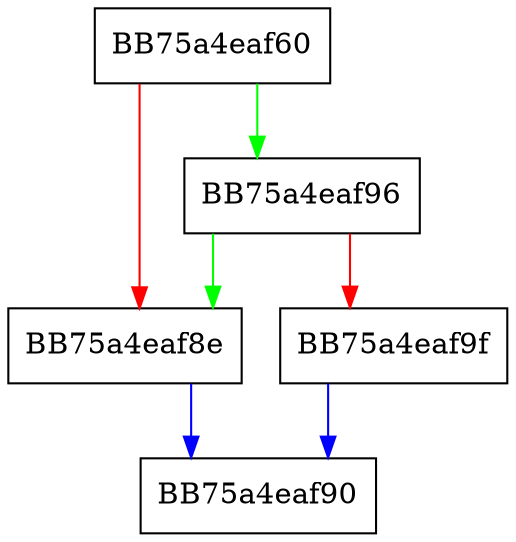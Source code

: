 digraph kcrc_check_vm_block {
  node [shape="box"];
  graph [splines=ortho];
  BB75a4eaf60 -> BB75a4eaf96 [color="green"];
  BB75a4eaf60 -> BB75a4eaf8e [color="red"];
  BB75a4eaf8e -> BB75a4eaf90 [color="blue"];
  BB75a4eaf96 -> BB75a4eaf8e [color="green"];
  BB75a4eaf96 -> BB75a4eaf9f [color="red"];
  BB75a4eaf9f -> BB75a4eaf90 [color="blue"];
}